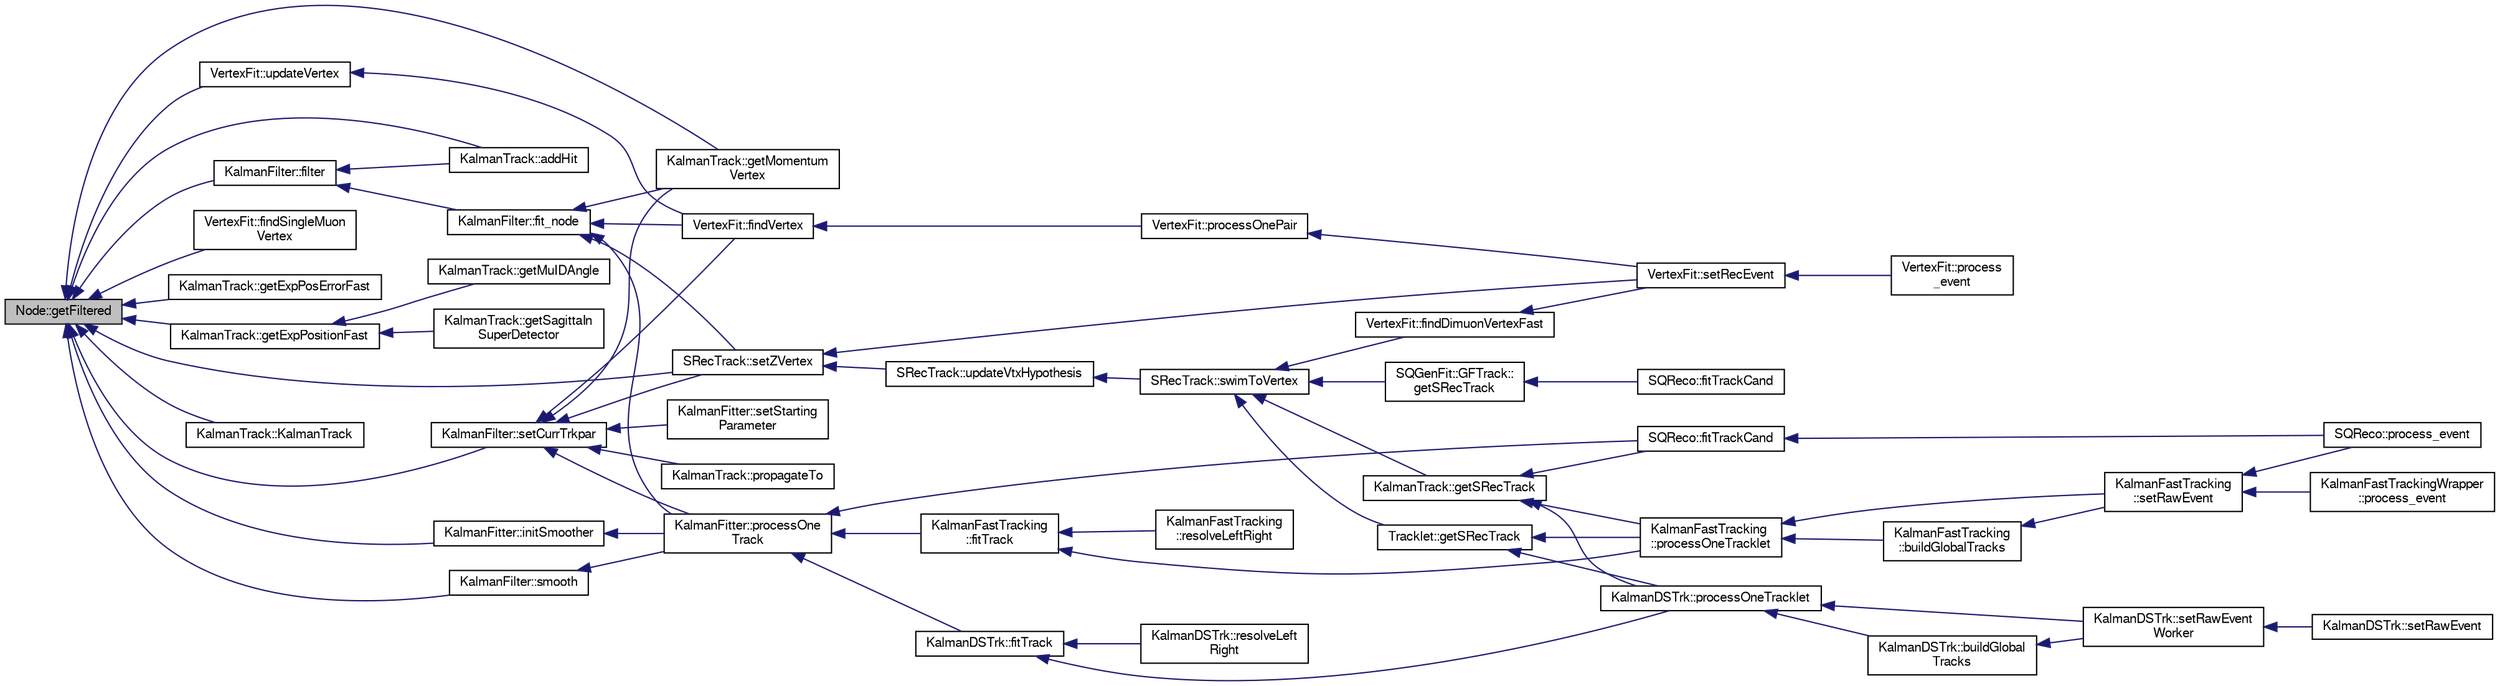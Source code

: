 digraph "Node::getFiltered"
{
  bgcolor="transparent";
  edge [fontname="FreeSans",fontsize="10",labelfontname="FreeSans",labelfontsize="10"];
  node [fontname="FreeSans",fontsize="10",shape=record];
  rankdir="LR";
  Node1 [label="Node::getFiltered",height=0.2,width=0.4,color="black", fillcolor="grey75", style="filled" fontcolor="black"];
  Node1 -> Node2 [dir="back",color="midnightblue",fontsize="10",style="solid",fontname="FreeSans"];
  Node2 [label="KalmanTrack::addHit",height=0.2,width=0.4,color="black",URL="$d9/dc3/classKalmanTrack.html#a659fdf3a875fa693371de5b2559f9aa0"];
  Node1 -> Node3 [dir="back",color="midnightblue",fontsize="10",style="solid",fontname="FreeSans"];
  Node3 [label="KalmanFilter::filter",height=0.2,width=0.4,color="black",URL="$d6/d2a/classKalmanFilter.html#a06b2c6aa660f89c5f30e164b0a29512c"];
  Node3 -> Node2 [dir="back",color="midnightblue",fontsize="10",style="solid",fontname="FreeSans"];
  Node3 -> Node4 [dir="back",color="midnightblue",fontsize="10",style="solid",fontname="FreeSans"];
  Node4 [label="KalmanFilter::fit_node",height=0.2,width=0.4,color="black",URL="$d6/d2a/classKalmanFilter.html#a9c77cbaf604c1adc5e0e12ef3463d37c",tooltip="Fit one node. "];
  Node4 -> Node5 [dir="back",color="midnightblue",fontsize="10",style="solid",fontname="FreeSans"];
  Node5 [label="VertexFit::findVertex",height=0.2,width=0.4,color="black",URL="$d1/d13/classVertexFit.html#a349a76249cda8005ff0fb3bcd75bdb4b",tooltip="Find the primary vertex. "];
  Node5 -> Node6 [dir="back",color="midnightblue",fontsize="10",style="solid",fontname="FreeSans"];
  Node6 [label="VertexFit::processOnePair",height=0.2,width=0.4,color="black",URL="$d1/d13/classVertexFit.html#afe7aeb07239dfd3e84eff9551f8220c7",tooltip="After setting both tracks and hypothesis, start the iteration. "];
  Node6 -> Node7 [dir="back",color="midnightblue",fontsize="10",style="solid",fontname="FreeSans"];
  Node7 [label="VertexFit::setRecEvent",height=0.2,width=0.4,color="black",URL="$d1/d13/classVertexFit.html#a080d08ef76e4108261aaf89373c07211",tooltip="Set the SRecEvent, main external call the use vertex fit. "];
  Node7 -> Node8 [dir="back",color="midnightblue",fontsize="10",style="solid",fontname="FreeSans"];
  Node8 [label="VertexFit::process\l_event",height=0.2,width=0.4,color="black",URL="$d1/d13/classVertexFit.html#a056c9f1aa5805bfd6f92e833722dd25e"];
  Node4 -> Node9 [dir="back",color="midnightblue",fontsize="10",style="solid",fontname="FreeSans"];
  Node9 [label="KalmanTrack::getMomentum\lVertex",height=0.2,width=0.4,color="black",URL="$d9/dc3/classKalmanTrack.html#a142008cf7b877085eefefd71119fcb15",tooltip="Get the rough vertex momentum. "];
  Node4 -> Node10 [dir="back",color="midnightblue",fontsize="10",style="solid",fontname="FreeSans"];
  Node10 [label="KalmanFitter::processOne\lTrack",height=0.2,width=0.4,color="black",URL="$d3/dc9/classKalmanFitter.html#a36692b492f189bfdcf521fb4e7ed491d"];
  Node10 -> Node11 [dir="back",color="midnightblue",fontsize="10",style="solid",fontname="FreeSans"];
  Node11 [label="KalmanFastTracking\l::fitTrack",height=0.2,width=0.4,color="black",URL="$d3/d46/classKalmanFastTracking.html#adae298d8b0d2aa7ca771228cacd66974"];
  Node11 -> Node12 [dir="back",color="midnightblue",fontsize="10",style="solid",fontname="FreeSans"];
  Node12 [label="KalmanFastTracking\l::processOneTracklet",height=0.2,width=0.4,color="black",URL="$d3/d46/classKalmanFastTracking.html#ac0b6441647d023db04c618a35fd2a8cd",tooltip="Track fitting stuff. "];
  Node12 -> Node13 [dir="back",color="midnightblue",fontsize="10",style="solid",fontname="FreeSans"];
  Node13 [label="KalmanFastTracking\l::buildGlobalTracks",height=0.2,width=0.4,color="black",URL="$d3/d46/classKalmanFastTracking.html#a53c93bc5e58b3560d1cfb42e84bbe95c"];
  Node13 -> Node14 [dir="back",color="midnightblue",fontsize="10",style="solid",fontname="FreeSans"];
  Node14 [label="KalmanFastTracking\l::setRawEvent",height=0.2,width=0.4,color="black",URL="$d3/d46/classKalmanFastTracking.html#ada493cf8d995c42b9e78a53b891ce72b"];
  Node14 -> Node15 [dir="back",color="midnightblue",fontsize="10",style="solid",fontname="FreeSans"];
  Node15 [label="SQReco::process_event",height=0.2,width=0.4,color="black",URL="$df/df2/classSQReco.html#a4d308ea90b8cd7c24a235f32debd6ddb"];
  Node14 -> Node16 [dir="back",color="midnightblue",fontsize="10",style="solid",fontname="FreeSans"];
  Node16 [label="KalmanFastTrackingWrapper\l::process_event",height=0.2,width=0.4,color="black",URL="$d4/dff/classKalmanFastTrackingWrapper.html#a5edc61b3b9a06f6486b1f22e44f7d63e"];
  Node12 -> Node14 [dir="back",color="midnightblue",fontsize="10",style="solid",fontname="FreeSans"];
  Node11 -> Node17 [dir="back",color="midnightblue",fontsize="10",style="solid",fontname="FreeSans"];
  Node17 [label="KalmanFastTracking\l::resolveLeftRight",height=0.2,width=0.4,color="black",URL="$d3/d46/classKalmanFastTracking.html#a3d3ef7a6aeb00056e003e98564e45b65"];
  Node10 -> Node18 [dir="back",color="midnightblue",fontsize="10",style="solid",fontname="FreeSans"];
  Node18 [label="KalmanDSTrk::fitTrack",height=0.2,width=0.4,color="black",URL="$db/daa/classKalmanDSTrk.html#a6ef1da3cf3344ef3215f9618c1cfe21f"];
  Node18 -> Node19 [dir="back",color="midnightblue",fontsize="10",style="solid",fontname="FreeSans"];
  Node19 [label="KalmanDSTrk::processOneTracklet",height=0.2,width=0.4,color="black",URL="$db/daa/classKalmanDSTrk.html#ace95cba717e2c3b24dfb46e8d458f61a",tooltip="Track fitting stuff. "];
  Node19 -> Node20 [dir="back",color="midnightblue",fontsize="10",style="solid",fontname="FreeSans"];
  Node20 [label="KalmanDSTrk::buildGlobal\lTracks",height=0.2,width=0.4,color="black",URL="$db/daa/classKalmanDSTrk.html#adf4981f081f2606bf3412851eaa62eb0"];
  Node20 -> Node21 [dir="back",color="midnightblue",fontsize="10",style="solid",fontname="FreeSans"];
  Node21 [label="KalmanDSTrk::setRawEvent\lWorker",height=0.2,width=0.4,color="black",URL="$db/daa/classKalmanDSTrk.html#a58ceb0cdcf685588b2a543d7a9c2bf9d"];
  Node21 -> Node22 [dir="back",color="midnightblue",fontsize="10",style="solid",fontname="FreeSans"];
  Node22 [label="KalmanDSTrk::setRawEvent",height=0.2,width=0.4,color="black",URL="$db/daa/classKalmanDSTrk.html#a67f1b61fbc3fbba52e10f4b06d4f8794"];
  Node19 -> Node21 [dir="back",color="midnightblue",fontsize="10",style="solid",fontname="FreeSans"];
  Node18 -> Node23 [dir="back",color="midnightblue",fontsize="10",style="solid",fontname="FreeSans"];
  Node23 [label="KalmanDSTrk::resolveLeft\lRight",height=0.2,width=0.4,color="black",URL="$db/daa/classKalmanDSTrk.html#a77b10b105994162ea3e6275b6ecd9b2f"];
  Node10 -> Node24 [dir="back",color="midnightblue",fontsize="10",style="solid",fontname="FreeSans"];
  Node24 [label="SQReco::fitTrackCand",height=0.2,width=0.4,color="black",URL="$df/df2/classSQReco.html#a2d24deb38cf514e80e9b53199f2c81a9"];
  Node24 -> Node15 [dir="back",color="midnightblue",fontsize="10",style="solid",fontname="FreeSans"];
  Node4 -> Node25 [dir="back",color="midnightblue",fontsize="10",style="solid",fontname="FreeSans"];
  Node25 [label="SRecTrack::setZVertex",height=0.2,width=0.4,color="black",URL="$d6/db1/classSRecTrack.html#a4e6933a5892c3e5fd593046ac3ee94a5"];
  Node25 -> Node26 [dir="back",color="midnightblue",fontsize="10",style="solid",fontname="FreeSans"];
  Node26 [label="SRecTrack::updateVtxHypothesis",height=0.2,width=0.4,color="black",URL="$d6/db1/classSRecTrack.html#ad6b6be2adfcd60d2442306cda12cdc0c"];
  Node26 -> Node27 [dir="back",color="midnightblue",fontsize="10",style="solid",fontname="FreeSans"];
  Node27 [label="SRecTrack::swimToVertex",height=0.2,width=0.4,color="black",URL="$d6/db1/classSRecTrack.html#ac4816a2258e2eb44694715d20b9127ab",tooltip="Simple swim to vertex. "];
  Node27 -> Node28 [dir="back",color="midnightblue",fontsize="10",style="solid",fontname="FreeSans"];
  Node28 [label="Tracklet::getSRecTrack",height=0.2,width=0.4,color="black",URL="$d2/d26/classTracklet.html#aa0ca7e43f4d1359b0068c35299a70db5"];
  Node28 -> Node12 [dir="back",color="midnightblue",fontsize="10",style="solid",fontname="FreeSans"];
  Node28 -> Node19 [dir="back",color="midnightblue",fontsize="10",style="solid",fontname="FreeSans"];
  Node27 -> Node29 [dir="back",color="midnightblue",fontsize="10",style="solid",fontname="FreeSans"];
  Node29 [label="KalmanTrack::getSRecTrack",height=0.2,width=0.4,color="black",URL="$d9/dc3/classKalmanTrack.html#a38e275864291b276a96abd8c50de4282",tooltip="Output to SRecTrack. "];
  Node29 -> Node24 [dir="back",color="midnightblue",fontsize="10",style="solid",fontname="FreeSans"];
  Node29 -> Node12 [dir="back",color="midnightblue",fontsize="10",style="solid",fontname="FreeSans"];
  Node29 -> Node19 [dir="back",color="midnightblue",fontsize="10",style="solid",fontname="FreeSans"];
  Node27 -> Node30 [dir="back",color="midnightblue",fontsize="10",style="solid",fontname="FreeSans"];
  Node30 [label="VertexFit::findDimuonVertexFast",height=0.2,width=0.4,color="black",URL="$d1/d13/classVertexFit.html#a19eb69c177fa675e1e63e8a054a5c645"];
  Node30 -> Node7 [dir="back",color="midnightblue",fontsize="10",style="solid",fontname="FreeSans"];
  Node27 -> Node31 [dir="back",color="midnightblue",fontsize="10",style="solid",fontname="FreeSans"];
  Node31 [label="SQGenFit::GFTrack::\lgetSRecTrack",height=0.2,width=0.4,color="black",URL="$d2/d6b/classSQGenFit_1_1GFTrack.html#a4c47a82cf378aae1787e2dc4d168b658"];
  Node31 -> Node32 [dir="back",color="midnightblue",fontsize="10",style="solid",fontname="FreeSans"];
  Node32 [label="SQReco::fitTrackCand",height=0.2,width=0.4,color="black",URL="$df/df2/classSQReco.html#a32bb088e7896b2ecdb5b9aa4df1f6a50"];
  Node25 -> Node7 [dir="back",color="midnightblue",fontsize="10",style="solid",fontname="FreeSans"];
  Node1 -> Node33 [dir="back",color="midnightblue",fontsize="10",style="solid",fontname="FreeSans"];
  Node33 [label="VertexFit::findSingleMuon\lVertex",height=0.2,width=0.4,color="black",URL="$d1/d13/classVertexFit.html#ab4a9916fda3204a9f98e094370c3b4b9"];
  Node1 -> Node34 [dir="back",color="midnightblue",fontsize="10",style="solid",fontname="FreeSans"];
  Node34 [label="KalmanTrack::getExpPosErrorFast",height=0.2,width=0.4,color="black",URL="$d9/dc3/classKalmanTrack.html#ad5a043a93cc793ed91fe7bf519e74a2c"];
  Node1 -> Node35 [dir="back",color="midnightblue",fontsize="10",style="solid",fontname="FreeSans"];
  Node35 [label="KalmanTrack::getExpPositionFast",height=0.2,width=0.4,color="black",URL="$d9/dc3/classKalmanTrack.html#ad2f8601ff8f0b4c22800c7a6a6fe24f7"];
  Node35 -> Node36 [dir="back",color="midnightblue",fontsize="10",style="solid",fontname="FreeSans"];
  Node36 [label="KalmanTrack::getMuIDAngle",height=0.2,width=0.4,color="black",URL="$d9/dc3/classKalmanTrack.html#a5109b783a2a64bfcf59edd72a728abd5"];
  Node35 -> Node37 [dir="back",color="midnightblue",fontsize="10",style="solid",fontname="FreeSans"];
  Node37 [label="KalmanTrack::getSagittaIn\lSuperDetector",height=0.2,width=0.4,color="black",URL="$d9/dc3/classKalmanTrack.html#ac73a7ff611d9b0a7cf77eb1775901036"];
  Node1 -> Node9 [dir="back",color="midnightblue",fontsize="10",style="solid",fontname="FreeSans"];
  Node1 -> Node38 [dir="back",color="midnightblue",fontsize="10",style="solid",fontname="FreeSans"];
  Node38 [label="KalmanFitter::initSmoother",height=0.2,width=0.4,color="black",URL="$d3/dc9/classKalmanFitter.html#a6afa98e802038d1ef394de55bbe013b5",tooltip="Initialize the smoother. "];
  Node38 -> Node10 [dir="back",color="midnightblue",fontsize="10",style="solid",fontname="FreeSans"];
  Node1 -> Node39 [dir="back",color="midnightblue",fontsize="10",style="solid",fontname="FreeSans"];
  Node39 [label="KalmanTrack::KalmanTrack",height=0.2,width=0.4,color="black",URL="$d9/dc3/classKalmanTrack.html#a392fa7ce5fc124148eb469689fbb5398"];
  Node1 -> Node40 [dir="back",color="midnightblue",fontsize="10",style="solid",fontname="FreeSans"];
  Node40 [label="KalmanFilter::setCurrTrkpar",height=0.2,width=0.4,color="black",URL="$d6/d2a/classKalmanFilter.html#a8d8429d9087367301473581d099091f6",tooltip="set the current track parameter using the current node "];
  Node40 -> Node5 [dir="back",color="midnightblue",fontsize="10",style="solid",fontname="FreeSans"];
  Node40 -> Node9 [dir="back",color="midnightblue",fontsize="10",style="solid",fontname="FreeSans"];
  Node40 -> Node10 [dir="back",color="midnightblue",fontsize="10",style="solid",fontname="FreeSans"];
  Node40 -> Node41 [dir="back",color="midnightblue",fontsize="10",style="solid",fontname="FreeSans"];
  Node41 [label="KalmanTrack::propagateTo",height=0.2,width=0.4,color="black",URL="$d9/dc3/classKalmanTrack.html#a9fb8d93bf5fe086a495e801421f605db",tooltip="Propagate the track to a designated position. "];
  Node40 -> Node42 [dir="back",color="midnightblue",fontsize="10",style="solid",fontname="FreeSans"];
  Node42 [label="KalmanFitter::setStarting\lParameter",height=0.2,width=0.4,color="black",URL="$d3/dc9/classKalmanFitter.html#a6822d7a32f36020b468db116726cfbc7"];
  Node40 -> Node25 [dir="back",color="midnightblue",fontsize="10",style="solid",fontname="FreeSans"];
  Node1 -> Node25 [dir="back",color="midnightblue",fontsize="10",style="solid",fontname="FreeSans"];
  Node1 -> Node43 [dir="back",color="midnightblue",fontsize="10",style="solid",fontname="FreeSans"];
  Node43 [label="KalmanFilter::smooth",height=0.2,width=0.4,color="black",URL="$d6/d2a/classKalmanFilter.html#a511c8165e9c3ad5ee16b6c48ec9ae306"];
  Node43 -> Node10 [dir="back",color="midnightblue",fontsize="10",style="solid",fontname="FreeSans"];
  Node1 -> Node44 [dir="back",color="midnightblue",fontsize="10",style="solid",fontname="FreeSans"];
  Node44 [label="VertexFit::updateVertex",height=0.2,width=0.4,color="black",URL="$d1/d13/classVertexFit.html#a4b9cca6218dbdd772e083fee0ea7c416",tooltip="Core function, update the vertex prediction according to the track info. "];
  Node44 -> Node5 [dir="back",color="midnightblue",fontsize="10",style="solid",fontname="FreeSans"];
}
